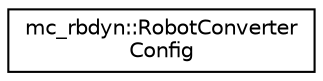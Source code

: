 digraph "Graphical Class Hierarchy"
{
 // INTERACTIVE_SVG=YES
  edge [fontname="Helvetica",fontsize="10",labelfontname="Helvetica",labelfontsize="10"];
  node [fontname="Helvetica",fontsize="10",shape=record];
  rankdir="LR";
  Node0 [label="mc_rbdyn::RobotConverter\lConfig",height=0.2,width=0.4,color="black", fillcolor="white", style="filled",URL="$structmc__rbdyn_1_1RobotConverterConfig.html",tooltip="Configuration for mc_rbdyn::RobotConverter. "];
}
